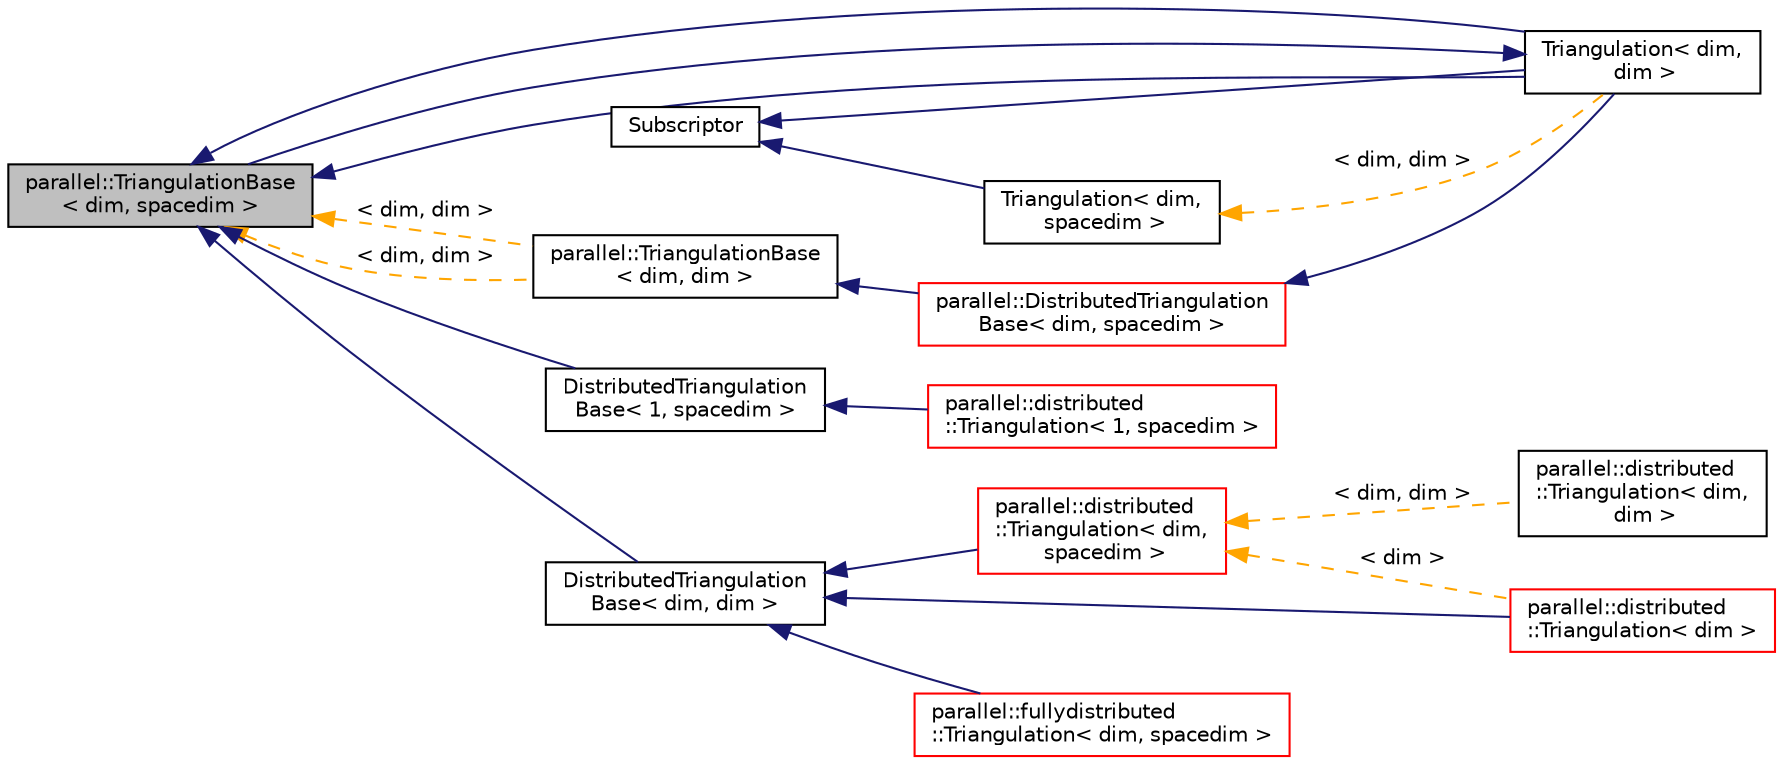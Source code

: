 digraph "parallel::TriangulationBase&lt; dim, spacedim &gt;"
{
 // LATEX_PDF_SIZE
  edge [fontname="Helvetica",fontsize="10",labelfontname="Helvetica",labelfontsize="10"];
  node [fontname="Helvetica",fontsize="10",shape=record];
  rankdir="LR";
  Node1 [label="parallel::TriangulationBase\l\< dim, spacedim \>",height=0.2,width=0.4,color="black", fillcolor="grey75", style="filled", fontcolor="black",tooltip=" "];
  Node2 -> Node1 [dir="back",color="midnightblue",fontsize="10",style="solid",fontname="Helvetica"];
  Node2 [label="Triangulation\< dim,\l dim \>",height=0.2,width=0.4,color="black", fillcolor="white", style="filled",URL="$classTriangulation.html",tooltip=" "];
  Node3 -> Node2 [dir="back",color="midnightblue",fontsize="10",style="solid",fontname="Helvetica"];
  Node3 [label="Subscriptor",height=0.2,width=0.4,color="black", fillcolor="white", style="filled",URL="$classSubscriptor.html",tooltip=" "];
  Node4 -> Node2 [dir="back",color="orange",fontsize="10",style="dashed",label=" \< dim, dim \>" ,fontname="Helvetica"];
  Node4 [label="Triangulation\< dim,\l spacedim \>",height=0.2,width=0.4,color="black", fillcolor="white", style="filled",URL="$classTriangulation.html",tooltip=" "];
  Node3 -> Node4 [dir="back",color="midnightblue",fontsize="10",style="solid",fontname="Helvetica"];
  Node1 -> Node2 [dir="back",color="midnightblue",fontsize="10",style="solid",fontname="Helvetica"];
  Node13 -> Node2 [dir="back",color="midnightblue",fontsize="10",style="solid",fontname="Helvetica"];
  Node13 [label="parallel::DistributedTriangulation\lBase\< dim, spacedim \>",height=0.2,width=0.4,color="red", fillcolor="white", style="filled",URL="$classparallel_1_1DistributedTriangulationBase.html",tooltip=" "];
  Node12 -> Node13 [dir="back",color="midnightblue",fontsize="10",style="solid",fontname="Helvetica"];
  Node12 [label="parallel::TriangulationBase\l\< dim, dim \>",height=0.2,width=0.4,color="black", fillcolor="white", style="filled",URL="$classparallel_1_1TriangulationBase.html",tooltip=" "];
  Node1 -> Node12 [dir="back",color="orange",fontsize="10",style="dashed",label=" \< dim, dim \>" ,fontname="Helvetica"];
  Node1 -> Node5 [dir="back",color="midnightblue",fontsize="10",style="solid",fontname="Helvetica"];
  Node5 [label="DistributedTriangulation\lBase\< 1, spacedim \>",height=0.2,width=0.4,color="black", fillcolor="white", style="filled",URL="$classparallel_1_1DistributedTriangulationBase.html",tooltip=" "];
  Node5 -> Node6 [dir="back",color="midnightblue",fontsize="10",style="solid",fontname="Helvetica"];
  Node6 [label="parallel::distributed\l::Triangulation\< 1, spacedim \>",height=0.2,width=0.4,color="red", fillcolor="white", style="filled",URL="$classparallel_1_1distributed_1_1Triangulation_3_011_00_01spacedim_01_4.html",tooltip=" "];
  Node1 -> Node7 [dir="back",color="midnightblue",fontsize="10",style="solid",fontname="Helvetica"];
  Node7 [label="DistributedTriangulation\lBase\< dim, dim \>",height=0.2,width=0.4,color="black", fillcolor="white", style="filled",URL="$classparallel_1_1DistributedTriangulationBase.html",tooltip=" "];
  Node7 -> Node8 [dir="back",color="midnightblue",fontsize="10",style="solid",fontname="Helvetica"];
  Node8 [label="parallel::distributed\l::Triangulation\< dim,\l spacedim \>",height=0.2,width=0.4,color="red", fillcolor="white", style="filled",URL="$classparallel_1_1distributed_1_1Triangulation.html",tooltip=" "];
  Node8 -> Node9 [dir="back",color="orange",fontsize="10",style="dashed",label=" \< dim, dim \>" ,fontname="Helvetica"];
  Node9 [label="parallel::distributed\l::Triangulation\< dim,\l dim \>",height=0.2,width=0.4,color="black", fillcolor="white", style="filled",URL="$classparallel_1_1distributed_1_1Triangulation.html",tooltip=" "];
  Node8 -> Node10 [dir="back",color="orange",fontsize="10",style="dashed",label=" \< dim \>" ,fontname="Helvetica"];
  Node10 [label="parallel::distributed\l::Triangulation\< dim \>",height=0.2,width=0.4,color="red", fillcolor="white", style="filled",URL="$classparallel_1_1distributed_1_1Triangulation.html",tooltip=" "];
  Node7 -> Node11 [dir="back",color="midnightblue",fontsize="10",style="solid",fontname="Helvetica"];
  Node11 [label="parallel::fullydistributed\l::Triangulation\< dim, spacedim \>",height=0.2,width=0.4,color="red", fillcolor="white", style="filled",URL="$classparallel_1_1fullydistributed_1_1Triangulation.html",tooltip=" "];
  Node7 -> Node10 [dir="back",color="midnightblue",fontsize="10",style="solid",fontname="Helvetica"];
  Node1 -> Node2 [dir="back",color="midnightblue",fontsize="10",style="solid",fontname="Helvetica"];
  Node1 -> Node12 [dir="back",color="orange",fontsize="10",style="dashed",label=" \< dim, dim \>" ,fontname="Helvetica"];
}
